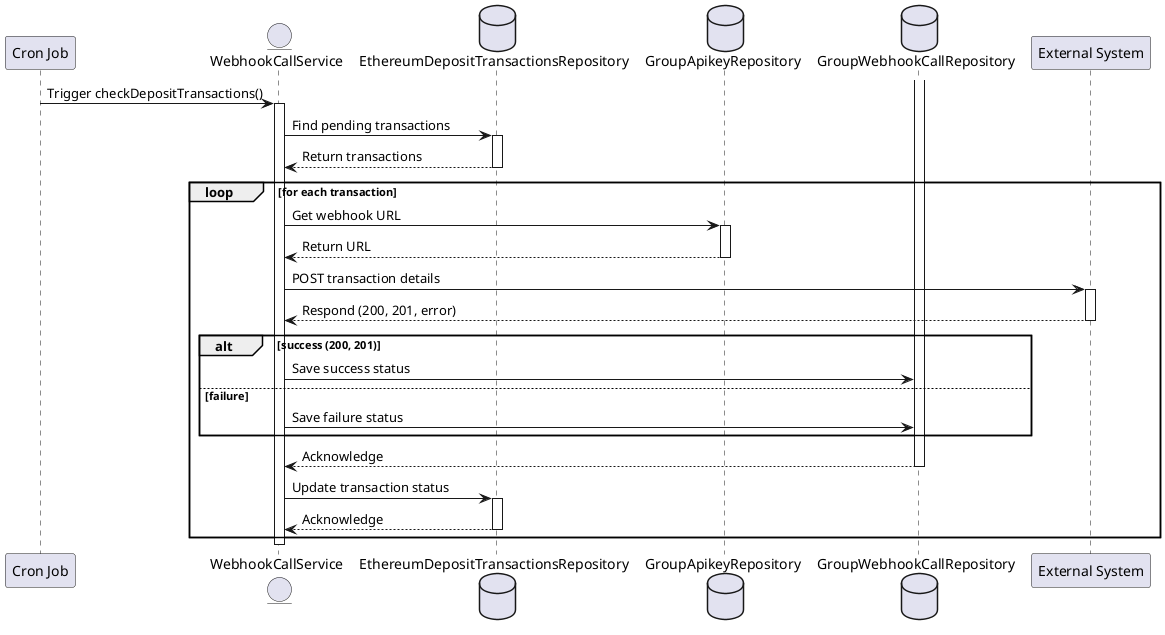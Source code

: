 @startuml
participant "Cron Job" as Cron
entity "WebhookCallService" as Service
database "EthereumDepositTransactionsRepository" as EthereumRepo
database "GroupApikeyRepository" as ApikeyRepo
database "GroupWebhookCallRepository" as WebhookCallRepo
participant "External System" as External

Cron -> Service: Trigger checkDepositTransactions()
activate Service

Service -> EthereumRepo: Find pending transactions
activate EthereumRepo
EthereumRepo --> Service: Return transactions
deactivate EthereumRepo

loop for each transaction
    Service -> ApikeyRepo: Get webhook URL
    activate ApikeyRepo
    ApikeyRepo --> Service: Return URL
    deactivate ApikeyRepo

    Service -> External: POST transaction details
    activate External
    External --> Service: Respond (200, 201, error)
    deactivate External

    alt success (200, 201)
        Service -> WebhookCallRepo: Save success status
    else failure
        Service -> WebhookCallRepo: Save failure status
    end
    activate WebhookCallRepo
    WebhookCallRepo --> Service: Acknowledge
    deactivate WebhookCallRepo

    Service -> EthereumRepo: Update transaction status
    activate EthereumRepo
    EthereumRepo --> Service: Acknowledge
    deactivate EthereumRepo
end

deactivate Service
@enduml
